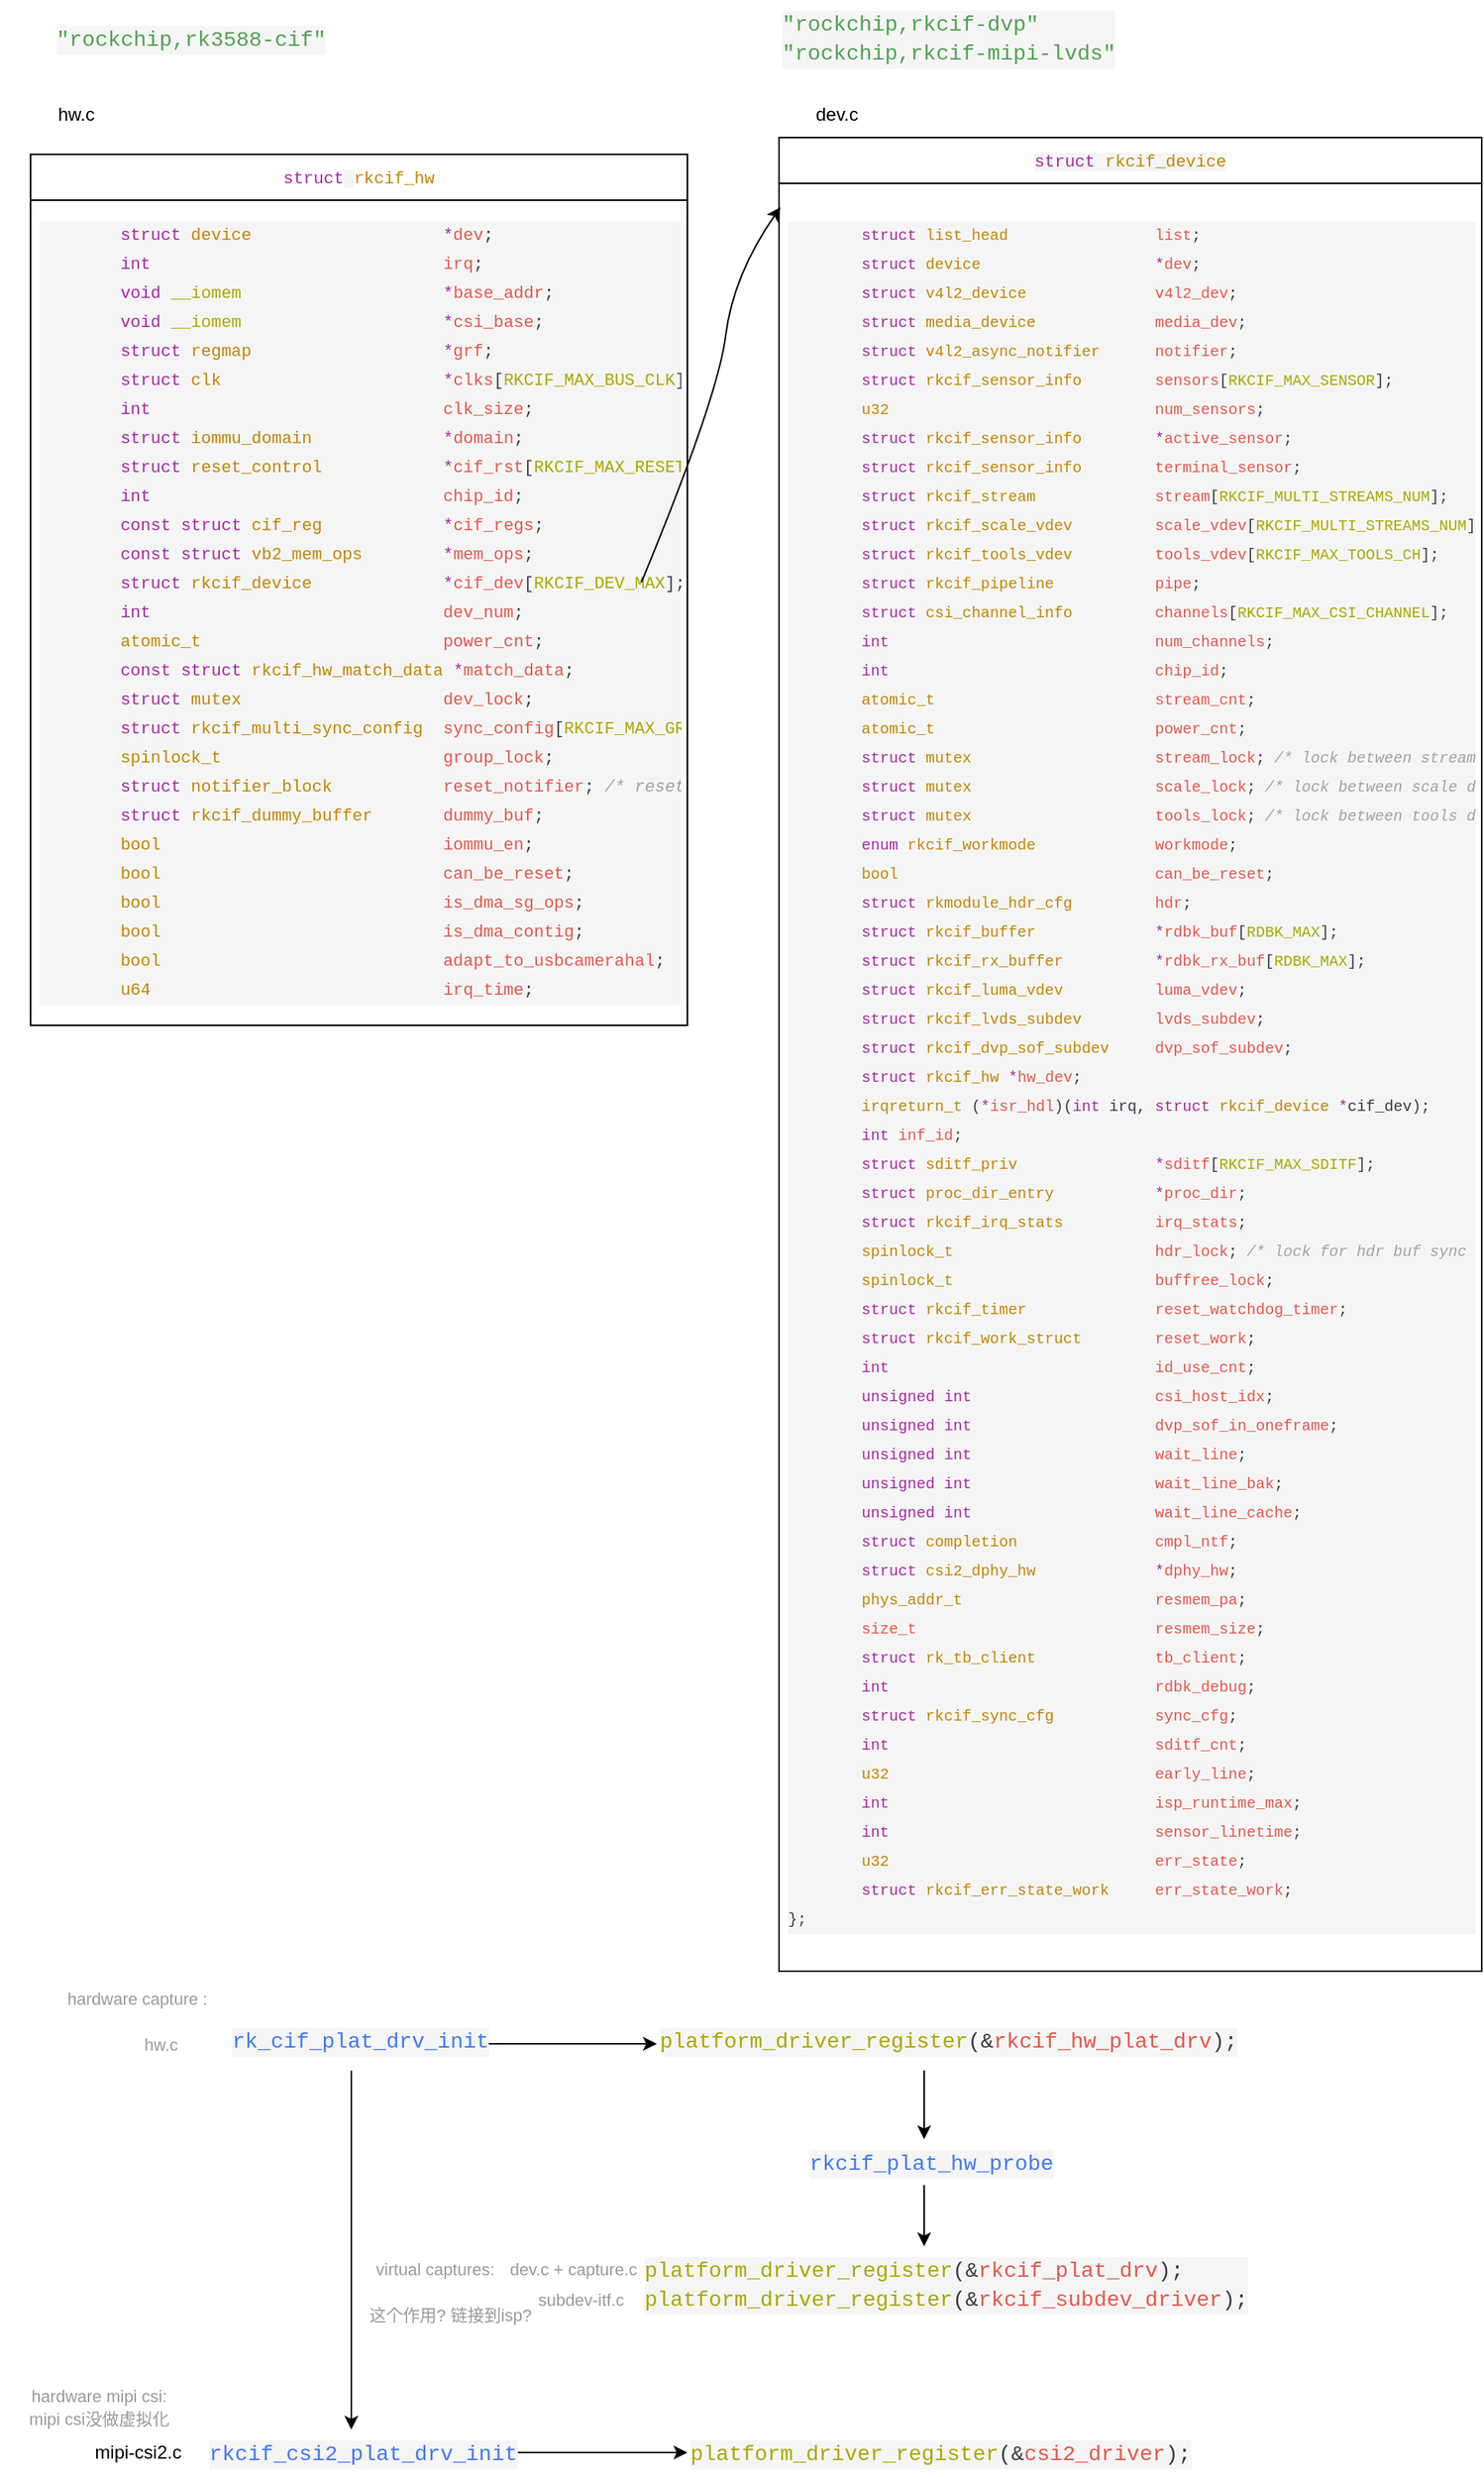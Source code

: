 <mxfile version="26.0.16">
  <diagram name="Page-1" id="vm12TD7CnjtOFw0scdIz">
    <mxGraphModel dx="1397" dy="3101" grid="1" gridSize="10" guides="1" tooltips="1" connect="1" arrows="1" fold="1" page="1" pageScale="1" pageWidth="827" pageHeight="1169" math="0" shadow="0">
      <root>
        <mxCell id="0" />
        <mxCell id="1" parent="0" />
        <mxCell id="VXw6yIuzix0GLkQL3JZd-1" value="mipi-csi2.c" style="text;html=1;align=center;verticalAlign=middle;resizable=0;points=[];autosize=1;strokeColor=none;fillColor=none;" parent="1" vertex="1">
          <mxGeometry x="590" y="320" width="80" height="30" as="geometry" />
        </mxCell>
        <mxCell id="VXw6yIuzix0GLkQL3JZd-2" value="&lt;font style=&quot;font-size: 11px; color: rgb(153, 153, 153);&quot;&gt;hardware mipi csi:&lt;/font&gt;&lt;div&gt;&lt;font style=&quot;font-size: 11px; color: rgb(153, 153, 153);&quot;&gt;mipi csi没做虚拟化&lt;/font&gt;&lt;/div&gt;" style="text;html=1;align=center;verticalAlign=middle;whiteSpace=wrap;rounded=0;" parent="1" vertex="1">
          <mxGeometry x="540" y="290" width="130" height="30" as="geometry" />
        </mxCell>
        <mxCell id="VXw6yIuzix0GLkQL3JZd-3" value="&lt;font style=&quot;font-size: 11px; color: rgb(153, 153, 153);&quot;&gt;subdev-itf.c&lt;/font&gt;" style="text;html=1;align=center;verticalAlign=middle;resizable=0;points=[];autosize=1;strokeColor=none;fillColor=none;" parent="1" vertex="1">
          <mxGeometry x="880" y="220" width="80" height="30" as="geometry" />
        </mxCell>
        <mxCell id="VXw6yIuzix0GLkQL3JZd-4" value="&lt;font style=&quot;font-size: 11px; color: rgb(153, 153, 153);&quot;&gt;dev.c + capture.c&lt;/font&gt;" style="text;html=1;align=center;verticalAlign=middle;resizable=0;points=[];autosize=1;strokeColor=none;fillColor=none;" parent="1" vertex="1">
          <mxGeometry x="860" y="200" width="110" height="30" as="geometry" />
        </mxCell>
        <mxCell id="VXw6yIuzix0GLkQL3JZd-5" value="&lt;font style=&quot;font-size: 11px; color: rgb(153, 153, 153);&quot;&gt;virtual captures:&lt;/font&gt;" style="text;html=1;align=center;verticalAlign=middle;whiteSpace=wrap;rounded=0;" parent="1" vertex="1">
          <mxGeometry x="770" y="200" width="110" height="30" as="geometry" />
        </mxCell>
        <mxCell id="VXw6yIuzix0GLkQL3JZd-6" value="&lt;font style=&quot;font-size: 11px; color: rgb(153, 153, 153);&quot;&gt;这个作用? 链接到isp?&lt;/font&gt;" style="text;html=1;align=center;verticalAlign=middle;whiteSpace=wrap;rounded=0;" parent="1" vertex="1">
          <mxGeometry x="780" y="230" width="110" height="30" as="geometry" />
        </mxCell>
        <mxCell id="VXw6yIuzix0GLkQL3JZd-7" value="&lt;font style=&quot;color: rgb(153, 153, 153); font-size: 11px;&quot;&gt;hw.c&lt;/font&gt;" style="text;html=1;align=center;verticalAlign=middle;resizable=0;points=[];autosize=1;strokeColor=none;fillColor=none;" parent="1" vertex="1">
          <mxGeometry x="620" y="52.5" width="50" height="30" as="geometry" />
        </mxCell>
        <mxCell id="VXw6yIuzix0GLkQL3JZd-8" value="&lt;font style=&quot;font-size: 11px; color: rgb(153, 153, 153);&quot;&gt;hardware capture :&lt;/font&gt;" style="text;html=1;align=center;verticalAlign=middle;whiteSpace=wrap;rounded=0;" parent="1" vertex="1">
          <mxGeometry x="575" y="22.5" width="110" height="30" as="geometry" />
        </mxCell>
        <mxCell id="VXw6yIuzix0GLkQL3JZd-25" style="edgeStyle=orthogonalEdgeStyle;rounded=0;orthogonalLoop=1;jettySize=auto;html=1;exitX=0.5;exitY=1;exitDx=0;exitDy=0;entryX=0.5;entryY=0;entryDx=0;entryDy=0;" parent="1" source="VXw6yIuzix0GLkQL3JZd-9" target="VXw6yIuzix0GLkQL3JZd-21" edge="1">
          <mxGeometry relative="1" as="geometry" />
        </mxCell>
        <mxCell id="VXw6yIuzix0GLkQL3JZd-26" style="edgeStyle=orthogonalEdgeStyle;rounded=0;orthogonalLoop=1;jettySize=auto;html=1;exitX=1;exitY=0.5;exitDx=0;exitDy=0;entryX=0;entryY=0.5;entryDx=0;entryDy=0;" parent="1" source="VXw6yIuzix0GLkQL3JZd-9" target="VXw6yIuzix0GLkQL3JZd-11" edge="1">
          <mxGeometry relative="1" as="geometry" />
        </mxCell>
        <mxCell id="VXw6yIuzix0GLkQL3JZd-9" value="&lt;div style=&quot;color: #383a42;background-color: #f5f5f5;font-family: Consolas, &#39;Courier New&#39;, monospace;font-weight: normal;font-size: 14px;line-height: 19px;white-space: pre;&quot;&gt;&lt;div&gt;&lt;span style=&quot;color: #4078f2;&quot;&gt;rk_cif_plat_drv_init&lt;/span&gt;&lt;/div&gt;&lt;/div&gt;" style="text;whiteSpace=wrap;html=1;" parent="1" vertex="1">
          <mxGeometry x="690" y="50" width="160" height="35" as="geometry" />
        </mxCell>
        <mxCell id="VXw6yIuzix0GLkQL3JZd-18" style="edgeStyle=orthogonalEdgeStyle;rounded=0;orthogonalLoop=1;jettySize=auto;html=1;exitX=0.5;exitY=1;exitDx=0;exitDy=0;entryX=0.5;entryY=0;entryDx=0;entryDy=0;" parent="1" source="VXw6yIuzix0GLkQL3JZd-11" target="VXw6yIuzix0GLkQL3JZd-16" edge="1">
          <mxGeometry relative="1" as="geometry" />
        </mxCell>
        <mxCell id="VXw6yIuzix0GLkQL3JZd-11" value="&lt;div style=&quot;color: #383a42;background-color: #f5f5f5;font-family: Consolas, &#39;Courier New&#39;, monospace;font-weight: normal;font-size: 14px;line-height: 19px;white-space: pre;&quot;&gt;&lt;div&gt;&lt;span style=&quot;color: #aca600;&quot;&gt;platform_driver_register&lt;/span&gt;&lt;span style=&quot;color: #383a42;&quot;&gt;(&lt;/span&gt;&lt;span style=&quot;color: #383a42;&quot;&gt;&amp;amp;&lt;/span&gt;&lt;span style=&quot;color: #e45649;&quot;&gt;rkcif_hw_plat_drv&lt;/span&gt;&lt;span style=&quot;color: #383a42;&quot;&gt;);&lt;/span&gt;&lt;/div&gt;&lt;/div&gt;" style="text;whiteSpace=wrap;html=1;" parent="1" vertex="1">
          <mxGeometry x="970" y="50" width="350" height="35" as="geometry" />
        </mxCell>
        <mxCell id="VXw6yIuzix0GLkQL3JZd-14" value="&lt;div style=&quot;color: #383a42;background-color: #f5f5f5;font-family: Consolas, &#39;Courier New&#39;, monospace;font-weight: normal;font-size: 14px;line-height: 19px;white-space: pre;&quot;&gt;&lt;div&gt;&lt;span style=&quot;color: #aca600;&quot;&gt;platform_driver_register&lt;/span&gt;&lt;span style=&quot;color: #383a42;&quot;&gt;(&lt;/span&gt;&lt;span style=&quot;color: #383a42;&quot;&gt;&amp;amp;&lt;/span&gt;&lt;span style=&quot;color: #e45649;&quot;&gt;csi2_driver&lt;/span&gt;&lt;span style=&quot;color: #383a42;&quot;&gt;);&lt;/span&gt;&lt;/div&gt;&lt;/div&gt;" style="text;whiteSpace=wrap;html=1;" parent="1" vertex="1">
          <mxGeometry x="990" y="320" width="310" height="30" as="geometry" />
        </mxCell>
        <mxCell id="VXw6yIuzix0GLkQL3JZd-20" style="edgeStyle=orthogonalEdgeStyle;rounded=0;orthogonalLoop=1;jettySize=auto;html=1;exitX=0.5;exitY=1;exitDx=0;exitDy=0;entryX=0.5;entryY=0;entryDx=0;entryDy=0;" parent="1" source="VXw6yIuzix0GLkQL3JZd-16" target="VXw6yIuzix0GLkQL3JZd-19" edge="1">
          <mxGeometry relative="1" as="geometry" />
        </mxCell>
        <mxCell id="VXw6yIuzix0GLkQL3JZd-16" value="&lt;div style=&quot;color: #383a42;background-color: #f5f5f5;font-family: Consolas, &#39;Courier New&#39;, monospace;font-weight: normal;font-size: 14px;line-height: 19px;white-space: pre;&quot;&gt;&lt;div&gt;&lt;span style=&quot;color: #4078f2;&quot;&gt;rkcif_plat_hw_probe&lt;/span&gt;&lt;/div&gt;&lt;/div&gt;" style="text;whiteSpace=wrap;html=1;" parent="1" vertex="1">
          <mxGeometry x="1067.5" y="130" width="155" height="30" as="geometry" />
        </mxCell>
        <mxCell id="VXw6yIuzix0GLkQL3JZd-19" value="&lt;div style=&quot;color: rgb(56, 58, 66); background-color: rgb(245, 245, 245); font-family: Consolas, &amp;quot;Courier New&amp;quot;, monospace; font-weight: normal; font-size: 14px; line-height: 19px; white-space: pre;&quot;&gt;&lt;div&gt;&lt;span style=&quot;color: rgb(172, 166, 0);&quot;&gt;platform_driver_register&lt;/span&gt;&lt;span style=&quot;color: rgb(56, 58, 66);&quot;&gt;(&lt;/span&gt;&lt;span style=&quot;color: rgb(56, 58, 66);&quot;&gt;&amp;amp;&lt;/span&gt;&lt;span style=&quot;color: rgb(228, 86, 73);&quot;&gt;rkcif_plat_drv&lt;/span&gt;&lt;span style=&quot;color: rgb(56, 58, 66);&quot;&gt;);&lt;/span&gt;&lt;/div&gt;&lt;div&gt;&lt;span style=&quot;color: rgb(172, 166, 0);&quot;&gt;platform_driver_register&lt;/span&gt;&lt;span style=&quot;color: rgb(56, 58, 66);&quot;&gt;(&lt;/span&gt;&lt;span style=&quot;color: rgb(56, 58, 66);&quot;&gt;&amp;amp;&lt;/span&gt;&lt;span style=&quot;color: rgb(228, 86, 73);&quot;&gt;rkcif_subdev_driver&lt;/span&gt;&lt;span style=&quot;color: rgb(56, 58, 66);&quot;&gt;);&lt;/span&gt;&lt;/div&gt;&lt;/div&gt;" style="text;whiteSpace=wrap;html=1;" parent="1" vertex="1">
          <mxGeometry x="960" y="200" width="370" height="60" as="geometry" />
        </mxCell>
        <mxCell id="VXw6yIuzix0GLkQL3JZd-27" value="" style="edgeStyle=orthogonalEdgeStyle;rounded=0;orthogonalLoop=1;jettySize=auto;html=1;" parent="1" source="VXw6yIuzix0GLkQL3JZd-21" target="VXw6yIuzix0GLkQL3JZd-14" edge="1">
          <mxGeometry relative="1" as="geometry" />
        </mxCell>
        <mxCell id="VXw6yIuzix0GLkQL3JZd-21" value="&lt;div style=&quot;color: #383a42;background-color: #f5f5f5;font-family: Consolas, &#39;Courier New&#39;, monospace;font-weight: normal;font-size: 14px;line-height: 19px;white-space: pre;&quot;&gt;&lt;div&gt;&lt;span style=&quot;color: #4078f2;&quot;&gt;rkcif_csi2_plat_drv_init&lt;/span&gt;&lt;/div&gt;&lt;/div&gt;" style="text;whiteSpace=wrap;html=1;" parent="1" vertex="1">
          <mxGeometry x="675" y="320" width="190" height="30" as="geometry" />
        </mxCell>
        <mxCell id="x0BrMKvdc-rBsZqaIV3b-2" value="&lt;font style=&quot;font-size: 11px;&quot;&gt;&lt;span style=&quot;font-family: Consolas, &amp;quot;Courier New&amp;quot;, monospace; white-space: pre; color: rgb(166, 38, 164);&quot;&gt;struct&lt;/span&gt;&lt;span style=&quot;background-color: rgb(245, 245, 245); color: rgb(56, 58, 66); font-family: Consolas, &amp;quot;Courier New&amp;quot;, monospace; white-space: pre;&quot;&gt; &lt;/span&gt;&lt;span style=&quot;font-family: Consolas, &amp;quot;Courier New&amp;quot;, monospace; white-space: pre; color: rgb(193, 132, 1);&quot;&gt;rkcif_hw&lt;/span&gt;&lt;/font&gt;" style="swimlane;fontStyle=0;childLayout=stackLayout;horizontal=1;startSize=30;horizontalStack=0;resizeParent=1;resizeParentMax=0;resizeLast=0;collapsible=1;marginBottom=0;whiteSpace=wrap;html=1;" vertex="1" parent="1">
          <mxGeometry x="560" y="-1169" width="430" height="570" as="geometry" />
        </mxCell>
        <mxCell id="x0BrMKvdc-rBsZqaIV3b-3" value="&lt;div style=&quot;color: rgb(56, 58, 66); font-family: Consolas, &amp;quot;Courier New&amp;quot;, monospace; white-space: pre;&quot;&gt;&lt;div style=&quot;background-color: rgb(245, 245, 245); line-height: 19px;&quot;&gt;&lt;div style=&quot;&quot;&gt;&lt;font style=&quot;font-size: 11px;&quot;&gt;&amp;nbsp; &amp;nbsp; &amp;nbsp; &amp;nbsp; &lt;span style=&quot;color: rgb(166, 38, 164);&quot;&gt;struct&lt;/span&gt; &lt;span style=&quot;color: rgb(193, 132, 1);&quot;&gt;device&lt;/span&gt; &amp;nbsp; &amp;nbsp; &amp;nbsp; &amp;nbsp; &amp;nbsp; &amp;nbsp; &amp;nbsp; &amp;nbsp; &amp;nbsp; &lt;span style=&quot;color: rgb(166, 38, 164);&quot;&gt;*&lt;/span&gt;&lt;span style=&quot;color: rgb(228, 86, 73);&quot;&gt;dev&lt;/span&gt;;&lt;/font&gt;&lt;/div&gt;&lt;div style=&quot;&quot;&gt;&lt;font style=&quot;font-size: 11px;&quot;&gt;&amp;nbsp; &amp;nbsp; &amp;nbsp; &amp;nbsp; &lt;span style=&quot;color: rgb(166, 38, 164);&quot;&gt;int&lt;/span&gt; &amp;nbsp; &amp;nbsp; &amp;nbsp; &amp;nbsp; &amp;nbsp; &amp;nbsp; &amp;nbsp; &amp;nbsp; &amp;nbsp; &amp;nbsp; &amp;nbsp; &amp;nbsp; &amp;nbsp; &amp;nbsp; &lt;span style=&quot;color: rgb(228, 86, 73);&quot;&gt;irq&lt;/span&gt;;&lt;/font&gt;&lt;/div&gt;&lt;div style=&quot;&quot;&gt;&lt;font style=&quot;font-size: 11px;&quot;&gt;&amp;nbsp; &amp;nbsp; &amp;nbsp; &amp;nbsp; &lt;span style=&quot;color: rgb(166, 38, 164);&quot;&gt;void&lt;/span&gt; &lt;span style=&quot;color: rgb(172, 166, 0);&quot;&gt;__iomem&lt;/span&gt; &amp;nbsp; &amp;nbsp; &amp;nbsp; &amp;nbsp; &amp;nbsp; &amp;nbsp; &amp;nbsp; &amp;nbsp; &amp;nbsp; &amp;nbsp;&lt;span style=&quot;color: rgb(166, 38, 164);&quot;&gt;*&lt;/span&gt;&lt;span style=&quot;color: rgb(228, 86, 73);&quot;&gt;base_addr&lt;/span&gt;;&lt;/font&gt;&lt;/div&gt;&lt;div style=&quot;&quot;&gt;&lt;font style=&quot;font-size: 11px;&quot;&gt;&amp;nbsp; &amp;nbsp; &amp;nbsp; &amp;nbsp; &lt;span style=&quot;color: rgb(166, 38, 164);&quot;&gt;void&lt;/span&gt; &lt;span style=&quot;color: rgb(172, 166, 0);&quot;&gt;__iomem&lt;/span&gt; &amp;nbsp; &amp;nbsp; &amp;nbsp; &amp;nbsp; &amp;nbsp; &amp;nbsp; &amp;nbsp; &amp;nbsp; &amp;nbsp; &amp;nbsp;&lt;span style=&quot;color: rgb(166, 38, 164);&quot;&gt;*&lt;/span&gt;&lt;span style=&quot;color: rgb(228, 86, 73);&quot;&gt;csi_base&lt;/span&gt;;&lt;/font&gt;&lt;/div&gt;&lt;div style=&quot;&quot;&gt;&lt;font style=&quot;font-size: 11px;&quot;&gt;&amp;nbsp; &amp;nbsp; &amp;nbsp; &amp;nbsp; &lt;span style=&quot;color: rgb(166, 38, 164);&quot;&gt;struct&lt;/span&gt; &lt;span style=&quot;color: rgb(193, 132, 1);&quot;&gt;regmap&lt;/span&gt; &amp;nbsp; &amp;nbsp; &amp;nbsp; &amp;nbsp; &amp;nbsp; &amp;nbsp; &amp;nbsp; &amp;nbsp; &amp;nbsp; &lt;span style=&quot;color: rgb(166, 38, 164);&quot;&gt;*&lt;/span&gt;&lt;span style=&quot;color: rgb(228, 86, 73);&quot;&gt;grf&lt;/span&gt;;&lt;/font&gt;&lt;/div&gt;&lt;div style=&quot;&quot;&gt;&lt;font style=&quot;font-size: 11px;&quot;&gt;&amp;nbsp; &amp;nbsp; &amp;nbsp; &amp;nbsp; &lt;span style=&quot;color: rgb(166, 38, 164);&quot;&gt;struct&lt;/span&gt; &lt;span style=&quot;color: rgb(193, 132, 1);&quot;&gt;clk&lt;/span&gt; &amp;nbsp; &amp;nbsp; &amp;nbsp; &amp;nbsp; &amp;nbsp; &amp;nbsp; &amp;nbsp; &amp;nbsp; &amp;nbsp; &amp;nbsp; &amp;nbsp;&lt;span style=&quot;color: rgb(166, 38, 164);&quot;&gt;*&lt;/span&gt;&lt;span style=&quot;color: rgb(228, 86, 73);&quot;&gt;clks&lt;/span&gt;[&lt;span style=&quot;color: rgb(172, 166, 0);&quot;&gt;RKCIF_MAX_BUS_CLK&lt;/span&gt;];&lt;/font&gt;&lt;/div&gt;&lt;div style=&quot;&quot;&gt;&lt;font style=&quot;font-size: 11px;&quot;&gt;&amp;nbsp; &amp;nbsp; &amp;nbsp; &amp;nbsp; &lt;span style=&quot;color: rgb(166, 38, 164);&quot;&gt;int&lt;/span&gt; &amp;nbsp; &amp;nbsp; &amp;nbsp; &amp;nbsp; &amp;nbsp; &amp;nbsp; &amp;nbsp; &amp;nbsp; &amp;nbsp; &amp;nbsp; &amp;nbsp; &amp;nbsp; &amp;nbsp; &amp;nbsp; &lt;span style=&quot;color: rgb(228, 86, 73);&quot;&gt;clk_size&lt;/span&gt;;&lt;/font&gt;&lt;/div&gt;&lt;div style=&quot;&quot;&gt;&lt;font style=&quot;font-size: 11px;&quot;&gt;&amp;nbsp; &amp;nbsp; &amp;nbsp; &amp;nbsp; &lt;span style=&quot;color: rgb(166, 38, 164);&quot;&gt;struct&lt;/span&gt; &lt;span style=&quot;color: rgb(193, 132, 1);&quot;&gt;iommu_domain&lt;/span&gt; &amp;nbsp; &amp;nbsp; &amp;nbsp; &amp;nbsp; &amp;nbsp; &amp;nbsp; &lt;span style=&quot;color: rgb(166, 38, 164);&quot;&gt;*&lt;/span&gt;&lt;span style=&quot;color: rgb(228, 86, 73);&quot;&gt;domain&lt;/span&gt;;&lt;/font&gt;&lt;/div&gt;&lt;div style=&quot;&quot;&gt;&lt;font style=&quot;font-size: 11px;&quot;&gt;&amp;nbsp; &amp;nbsp; &amp;nbsp; &amp;nbsp; &lt;span style=&quot;color: rgb(166, 38, 164);&quot;&gt;struct&lt;/span&gt; &lt;span style=&quot;color: rgb(193, 132, 1);&quot;&gt;reset_control&lt;/span&gt; &amp;nbsp; &amp;nbsp; &amp;nbsp; &amp;nbsp; &amp;nbsp; &amp;nbsp;&lt;span style=&quot;color: rgb(166, 38, 164);&quot;&gt;*&lt;/span&gt;&lt;span style=&quot;color: rgb(228, 86, 73);&quot;&gt;cif_rst&lt;/span&gt;[&lt;span style=&quot;color: rgb(172, 166, 0);&quot;&gt;RKCIF_MAX_RESET&lt;/span&gt;];&lt;/font&gt;&lt;/div&gt;&lt;div style=&quot;&quot;&gt;&lt;font style=&quot;font-size: 11px;&quot;&gt;&amp;nbsp; &amp;nbsp; &amp;nbsp; &amp;nbsp; &lt;span style=&quot;color: rgb(166, 38, 164);&quot;&gt;int&lt;/span&gt; &amp;nbsp; &amp;nbsp; &amp;nbsp; &amp;nbsp; &amp;nbsp; &amp;nbsp; &amp;nbsp; &amp;nbsp; &amp;nbsp; &amp;nbsp; &amp;nbsp; &amp;nbsp; &amp;nbsp; &amp;nbsp; &lt;span style=&quot;color: rgb(228, 86, 73);&quot;&gt;chip_id&lt;/span&gt;;&lt;/font&gt;&lt;/div&gt;&lt;div style=&quot;&quot;&gt;&lt;font style=&quot;font-size: 11px;&quot;&gt;&amp;nbsp; &amp;nbsp; &amp;nbsp; &amp;nbsp; &lt;span style=&quot;color: rgb(166, 38, 164);&quot;&gt;const&lt;/span&gt; &lt;span style=&quot;color: rgb(166, 38, 164);&quot;&gt;struct&lt;/span&gt; &lt;span style=&quot;color: rgb(193, 132, 1);&quot;&gt;cif_reg&lt;/span&gt; &amp;nbsp; &amp;nbsp; &amp;nbsp; &amp;nbsp; &amp;nbsp; &amp;nbsp;&lt;span style=&quot;color: rgb(166, 38, 164);&quot;&gt;*&lt;/span&gt;&lt;span style=&quot;color: rgb(228, 86, 73);&quot;&gt;cif_regs&lt;/span&gt;;&lt;/font&gt;&lt;/div&gt;&lt;div style=&quot;&quot;&gt;&lt;font style=&quot;font-size: 11px;&quot;&gt;&amp;nbsp; &amp;nbsp; &amp;nbsp; &amp;nbsp; &lt;span style=&quot;color: rgb(166, 38, 164);&quot;&gt;const&lt;/span&gt; &lt;span style=&quot;color: rgb(166, 38, 164);&quot;&gt;struct&lt;/span&gt; &lt;span style=&quot;color: rgb(193, 132, 1);&quot;&gt;vb2_mem_ops&lt;/span&gt; &amp;nbsp; &amp;nbsp; &amp;nbsp; &amp;nbsp;&lt;span style=&quot;color: rgb(166, 38, 164);&quot;&gt;*&lt;/span&gt;&lt;span style=&quot;color: rgb(228, 86, 73);&quot;&gt;mem_ops&lt;/span&gt;;&lt;/font&gt;&lt;/div&gt;&lt;div style=&quot;&quot;&gt;&lt;font style=&quot;font-size: 11px;&quot;&gt;&amp;nbsp; &amp;nbsp; &amp;nbsp; &amp;nbsp; &lt;span style=&quot;color: rgb(166, 38, 164);&quot;&gt;struct&lt;/span&gt; &lt;span style=&quot;color: rgb(193, 132, 1);&quot;&gt;rkcif_device&lt;/span&gt; &amp;nbsp; &amp;nbsp; &amp;nbsp; &amp;nbsp; &amp;nbsp; &amp;nbsp; &lt;span style=&quot;color: rgb(166, 38, 164);&quot;&gt;*&lt;/span&gt;&lt;span style=&quot;color: rgb(228, 86, 73);&quot;&gt;cif_dev&lt;/span&gt;[&lt;span style=&quot;color: rgb(172, 166, 0);&quot;&gt;RKCIF_DEV_MAX&lt;/span&gt;];&lt;/font&gt;&lt;/div&gt;&lt;div style=&quot;&quot;&gt;&lt;font style=&quot;font-size: 11px;&quot;&gt;&amp;nbsp; &amp;nbsp; &amp;nbsp; &amp;nbsp; &lt;span style=&quot;color: rgb(166, 38, 164);&quot;&gt;int&lt;/span&gt; &amp;nbsp; &amp;nbsp; &amp;nbsp; &amp;nbsp; &amp;nbsp; &amp;nbsp; &amp;nbsp; &amp;nbsp; &amp;nbsp; &amp;nbsp; &amp;nbsp; &amp;nbsp; &amp;nbsp; &amp;nbsp; &lt;span style=&quot;color: rgb(228, 86, 73);&quot;&gt;dev_num&lt;/span&gt;;&lt;/font&gt;&lt;/div&gt;&lt;div style=&quot;&quot;&gt;&lt;font style=&quot;font-size: 11px;&quot;&gt;&amp;nbsp; &amp;nbsp; &amp;nbsp; &amp;nbsp; &lt;span style=&quot;color: rgb(193, 132, 1);&quot;&gt;atomic_t&lt;/span&gt; &amp;nbsp; &amp;nbsp; &amp;nbsp; &amp;nbsp; &amp;nbsp; &amp;nbsp; &amp;nbsp; &amp;nbsp; &amp;nbsp; &amp;nbsp; &amp;nbsp; &amp;nbsp;&lt;span style=&quot;color: rgb(228, 86, 73);&quot;&gt;power_cnt&lt;/span&gt;;&lt;/font&gt;&lt;/div&gt;&lt;div style=&quot;&quot;&gt;&lt;font style=&quot;font-size: 11px;&quot;&gt;&amp;nbsp; &amp;nbsp; &amp;nbsp; &amp;nbsp; &lt;span style=&quot;color: rgb(166, 38, 164);&quot;&gt;const&lt;/span&gt; &lt;span style=&quot;color: rgb(166, 38, 164);&quot;&gt;struct&lt;/span&gt; &lt;span style=&quot;color: rgb(193, 132, 1);&quot;&gt;rkcif_hw_match_data&lt;/span&gt; &lt;span style=&quot;color: rgb(166, 38, 164);&quot;&gt;*&lt;/span&gt;&lt;span style=&quot;color: rgb(228, 86, 73);&quot;&gt;match_data&lt;/span&gt;;&lt;/font&gt;&lt;/div&gt;&lt;div style=&quot;&quot;&gt;&lt;font style=&quot;font-size: 11px;&quot;&gt;&amp;nbsp; &amp;nbsp; &amp;nbsp; &amp;nbsp; &lt;span style=&quot;color: rgb(166, 38, 164);&quot;&gt;struct&lt;/span&gt; &lt;span style=&quot;color: rgb(193, 132, 1);&quot;&gt;mutex&lt;/span&gt; &amp;nbsp; &amp;nbsp; &amp;nbsp; &amp;nbsp; &amp;nbsp; &amp;nbsp; &amp;nbsp; &amp;nbsp; &amp;nbsp; &amp;nbsp;&lt;span style=&quot;color: rgb(228, 86, 73);&quot;&gt;dev_lock&lt;/span&gt;;&lt;/font&gt;&lt;/div&gt;&lt;div style=&quot;&quot;&gt;&lt;font style=&quot;font-size: 11px;&quot;&gt;&amp;nbsp; &amp;nbsp; &amp;nbsp; &amp;nbsp; &lt;span style=&quot;color: rgb(166, 38, 164);&quot;&gt;struct&lt;/span&gt; &lt;span style=&quot;color: rgb(193, 132, 1);&quot;&gt;rkcif_multi_sync_config&lt;/span&gt; &amp;nbsp;&lt;span style=&quot;color: rgb(228, 86, 73);&quot;&gt;sync_config&lt;/span&gt;[&lt;span style=&quot;color: rgb(172, 166, 0);&quot;&gt;RKCIF_MAX_GROUP&lt;/span&gt;];&lt;/font&gt;&lt;/div&gt;&lt;div style=&quot;&quot;&gt;&lt;font style=&quot;font-size: 11px;&quot;&gt;&amp;nbsp; &amp;nbsp; &amp;nbsp; &amp;nbsp; &lt;span style=&quot;color: rgb(193, 132, 1);&quot;&gt;spinlock_t&lt;/span&gt; &amp;nbsp; &amp;nbsp; &amp;nbsp; &amp;nbsp; &amp;nbsp; &amp;nbsp; &amp;nbsp; &amp;nbsp; &amp;nbsp; &amp;nbsp; &amp;nbsp;&lt;span style=&quot;color: rgb(228, 86, 73);&quot;&gt;group_lock&lt;/span&gt;;&lt;/font&gt;&lt;/div&gt;&lt;div style=&quot;&quot;&gt;&lt;font style=&quot;font-size: 11px;&quot;&gt;&amp;nbsp; &amp;nbsp; &amp;nbsp; &amp;nbsp; &lt;span style=&quot;color: rgb(166, 38, 164);&quot;&gt;struct&lt;/span&gt; &lt;span style=&quot;color: rgb(193, 132, 1);&quot;&gt;notifier_block&lt;/span&gt; &amp;nbsp; &amp;nbsp; &amp;nbsp; &amp;nbsp; &amp;nbsp; &lt;span style=&quot;color: rgb(228, 86, 73);&quot;&gt;reset_notifier&lt;/span&gt;;&lt;span style=&quot;color: rgb(160, 161, 167); font-style: italic;&quot;&gt; /* reset for mipi csi crc err */&lt;/span&gt;&lt;/font&gt;&lt;/div&gt;&lt;div style=&quot;&quot;&gt;&lt;font style=&quot;font-size: 11px;&quot;&gt;&amp;nbsp; &amp;nbsp; &amp;nbsp; &amp;nbsp; &lt;span style=&quot;color: rgb(166, 38, 164);&quot;&gt;struct&lt;/span&gt; &lt;span style=&quot;color: rgb(193, 132, 1);&quot;&gt;rkcif_dummy_buffer&lt;/span&gt; &amp;nbsp; &amp;nbsp; &amp;nbsp; &lt;span style=&quot;color: rgb(228, 86, 73);&quot;&gt;dummy_buf&lt;/span&gt;;&lt;/font&gt;&lt;/div&gt;&lt;div style=&quot;&quot;&gt;&lt;font style=&quot;font-size: 11px;&quot;&gt;&amp;nbsp; &amp;nbsp; &amp;nbsp; &amp;nbsp; &lt;span style=&quot;color: rgb(193, 132, 1);&quot;&gt;bool&lt;/span&gt; &amp;nbsp; &amp;nbsp; &amp;nbsp; &amp;nbsp; &amp;nbsp; &amp;nbsp; &amp;nbsp; &amp;nbsp; &amp;nbsp; &amp;nbsp; &amp;nbsp; &amp;nbsp; &amp;nbsp; &amp;nbsp;&lt;span style=&quot;color: rgb(228, 86, 73);&quot;&gt;iommu_en&lt;/span&gt;;&lt;/font&gt;&lt;/div&gt;&lt;div style=&quot;&quot;&gt;&lt;font style=&quot;font-size: 11px;&quot;&gt;&amp;nbsp; &amp;nbsp; &amp;nbsp; &amp;nbsp; &lt;span style=&quot;color: rgb(193, 132, 1);&quot;&gt;bool&lt;/span&gt; &amp;nbsp; &amp;nbsp; &amp;nbsp; &amp;nbsp; &amp;nbsp; &amp;nbsp; &amp;nbsp; &amp;nbsp; &amp;nbsp; &amp;nbsp; &amp;nbsp; &amp;nbsp; &amp;nbsp; &amp;nbsp;&lt;span style=&quot;color: rgb(228, 86, 73);&quot;&gt;can_be_reset&lt;/span&gt;;&lt;/font&gt;&lt;/div&gt;&lt;div style=&quot;&quot;&gt;&lt;font style=&quot;font-size: 11px;&quot;&gt;&amp;nbsp; &amp;nbsp; &amp;nbsp; &amp;nbsp; &lt;span style=&quot;color: rgb(193, 132, 1);&quot;&gt;bool&lt;/span&gt; &amp;nbsp; &amp;nbsp; &amp;nbsp; &amp;nbsp; &amp;nbsp; &amp;nbsp; &amp;nbsp; &amp;nbsp; &amp;nbsp; &amp;nbsp; &amp;nbsp; &amp;nbsp; &amp;nbsp; &amp;nbsp;&lt;span style=&quot;color: rgb(228, 86, 73);&quot;&gt;is_dma_sg_ops&lt;/span&gt;;&lt;/font&gt;&lt;/div&gt;&lt;div style=&quot;&quot;&gt;&lt;font style=&quot;font-size: 11px;&quot;&gt;&amp;nbsp; &amp;nbsp; &amp;nbsp; &amp;nbsp; &lt;span style=&quot;color: rgb(193, 132, 1);&quot;&gt;bool&lt;/span&gt; &amp;nbsp; &amp;nbsp; &amp;nbsp; &amp;nbsp; &amp;nbsp; &amp;nbsp; &amp;nbsp; &amp;nbsp; &amp;nbsp; &amp;nbsp; &amp;nbsp; &amp;nbsp; &amp;nbsp; &amp;nbsp;&lt;span style=&quot;color: rgb(228, 86, 73);&quot;&gt;is_dma_contig&lt;/span&gt;;&lt;/font&gt;&lt;/div&gt;&lt;div style=&quot;&quot;&gt;&lt;font style=&quot;font-size: 11px;&quot;&gt;&amp;nbsp; &amp;nbsp; &amp;nbsp; &amp;nbsp; &lt;span style=&quot;color: rgb(193, 132, 1);&quot;&gt;bool&lt;/span&gt; &amp;nbsp; &amp;nbsp; &amp;nbsp; &amp;nbsp; &amp;nbsp; &amp;nbsp; &amp;nbsp; &amp;nbsp; &amp;nbsp; &amp;nbsp; &amp;nbsp; &amp;nbsp; &amp;nbsp; &amp;nbsp;&lt;span style=&quot;color: rgb(228, 86, 73);&quot;&gt;adapt_to_usbcamerahal&lt;/span&gt;;&lt;/font&gt;&lt;/div&gt;&lt;div style=&quot;&quot;&gt;&lt;font style=&quot;font-size: 11px;&quot;&gt;&amp;nbsp; &amp;nbsp; &amp;nbsp; &amp;nbsp; &lt;span style=&quot;color: rgb(193, 132, 1);&quot;&gt;u64&lt;/span&gt; &amp;nbsp; &amp;nbsp; &amp;nbsp; &amp;nbsp; &amp;nbsp; &amp;nbsp; &amp;nbsp; &amp;nbsp; &amp;nbsp; &amp;nbsp; &amp;nbsp; &amp;nbsp; &amp;nbsp; &amp;nbsp; &lt;span style=&quot;color: rgb(228, 86, 73);&quot;&gt;irq_time&lt;/span&gt;;&lt;/font&gt;&lt;/div&gt;&lt;/div&gt;&lt;/div&gt;" style="text;strokeColor=none;fillColor=none;align=left;verticalAlign=middle;spacingLeft=4;spacingRight=4;overflow=hidden;points=[[0,0.5],[1,0.5]];portConstraint=eastwest;rotatable=0;whiteSpace=wrap;html=1;strokeWidth=1;" vertex="1" parent="x0BrMKvdc-rBsZqaIV3b-2">
          <mxGeometry y="30" width="430" height="540" as="geometry" />
        </mxCell>
        <mxCell id="x0BrMKvdc-rBsZqaIV3b-6" value="&lt;span style=&quot;font-family: Consolas, &amp;quot;Courier New&amp;quot;, monospace; font-size: 11px; text-align: left; white-space: pre; background-color: rgb(245, 245, 245); color: rgb(166, 38, 164);&quot;&gt;struct&lt;/span&gt;&lt;span style=&quot;color: rgb(56, 58, 66); font-family: Consolas, &amp;quot;Courier New&amp;quot;, monospace; font-size: 11px; text-align: left; white-space: pre; background-color: rgb(245, 245, 245);&quot;&gt; &lt;/span&gt;&lt;span style=&quot;font-family: Consolas, &amp;quot;Courier New&amp;quot;, monospace; font-size: 11px; text-align: left; white-space: pre; background-color: rgb(245, 245, 245); color: rgb(193, 132, 1);&quot;&gt;rkcif_device&lt;/span&gt;" style="swimlane;fontStyle=0;childLayout=stackLayout;horizontal=1;startSize=30;horizontalStack=0;resizeParent=1;resizeParentMax=0;resizeLast=0;collapsible=1;marginBottom=0;whiteSpace=wrap;html=1;" vertex="1" parent="1">
          <mxGeometry x="1050" y="-1180" width="460" height="1200" as="geometry" />
        </mxCell>
        <mxCell id="x0BrMKvdc-rBsZqaIV3b-7" value="&lt;div style=&quot;color: rgb(56, 58, 66); background-color: rgb(245, 245, 245); font-family: Consolas, &amp;quot;Courier New&amp;quot;, monospace; line-height: 19px; white-space: pre;&quot;&gt;&lt;div style=&quot;&quot;&gt;&lt;font style=&quot;font-size: 10px;&quot;&gt;&lt;span style=&quot;background-color: light-dark(rgb(245, 245, 245), rgb(26, 26, 26)); color: light-dark(rgb(56, 58, 66), rgb(185, 187, 194));&quot;&gt;&amp;nbsp; &amp;nbsp; &amp;nbsp; &amp;nbsp; &lt;/span&gt;&lt;span style=&quot;background-color: light-dark(rgb(245, 245, 245), rgb(26, 26, 26)); color: rgb(166, 38, 164);&quot;&gt;struct&lt;/span&gt;&lt;span style=&quot;background-color: light-dark(rgb(245, 245, 245), rgb(26, 26, 26)); color: light-dark(rgb(56, 58, 66), rgb(185, 187, 194));&quot;&gt; &lt;/span&gt;&lt;span style=&quot;background-color: light-dark(rgb(245, 245, 245), rgb(26, 26, 26)); color: rgb(193, 132, 1);&quot;&gt;list_head&lt;/span&gt;&lt;span style=&quot;background-color: light-dark(rgb(245, 245, 245), rgb(26, 26, 26)); color: light-dark(rgb(56, 58, 66), rgb(185, 187, 194));&quot;&gt; &amp;nbsp; &amp;nbsp; &amp;nbsp; &amp;nbsp; &amp;nbsp; &amp;nbsp; &amp;nbsp; &amp;nbsp;&lt;/span&gt;&lt;span style=&quot;background-color: light-dark(rgb(245, 245, 245), rgb(26, 26, 26)); color: rgb(228, 86, 73);&quot;&gt;list&lt;/span&gt;&lt;span style=&quot;background-color: light-dark(rgb(245, 245, 245), rgb(26, 26, 26)); color: light-dark(rgb(56, 58, 66), rgb(185, 187, 194));&quot;&gt;;&lt;/span&gt;&lt;/font&gt;&lt;/div&gt;&lt;div style=&quot;&quot;&gt;&lt;font style=&quot;font-size: 10px;&quot;&gt;&amp;nbsp; &amp;nbsp; &amp;nbsp; &amp;nbsp; &lt;span style=&quot;color: rgb(166, 38, 164);&quot;&gt;struct&lt;/span&gt; &lt;span style=&quot;color: rgb(193, 132, 1);&quot;&gt;device&lt;/span&gt; &amp;nbsp; &amp;nbsp; &amp;nbsp; &amp;nbsp; &amp;nbsp; &amp;nbsp; &amp;nbsp; &amp;nbsp; &amp;nbsp; &lt;span style=&quot;color: rgb(166, 38, 164);&quot;&gt;*&lt;/span&gt;&lt;span style=&quot;color: rgb(228, 86, 73);&quot;&gt;dev&lt;/span&gt;;&lt;/font&gt;&lt;/div&gt;&lt;div style=&quot;&quot;&gt;&lt;font style=&quot;font-size: 10px;&quot;&gt;&amp;nbsp; &amp;nbsp; &amp;nbsp; &amp;nbsp; &lt;span style=&quot;color: rgb(166, 38, 164);&quot;&gt;struct&lt;/span&gt; &lt;span style=&quot;color: rgb(193, 132, 1);&quot;&gt;v4l2_device&lt;/span&gt; &amp;nbsp; &amp;nbsp; &amp;nbsp; &amp;nbsp; &amp;nbsp; &amp;nbsp; &amp;nbsp;&lt;span style=&quot;color: rgb(228, 86, 73);&quot;&gt;v4l2_dev&lt;/span&gt;;&lt;/font&gt;&lt;/div&gt;&lt;div style=&quot;&quot;&gt;&lt;font style=&quot;font-size: 10px;&quot;&gt;&amp;nbsp; &amp;nbsp; &amp;nbsp; &amp;nbsp; &lt;span style=&quot;color: rgb(166, 38, 164);&quot;&gt;struct&lt;/span&gt; &lt;span style=&quot;color: rgb(193, 132, 1);&quot;&gt;media_device&lt;/span&gt; &amp;nbsp; &amp;nbsp; &amp;nbsp; &amp;nbsp; &amp;nbsp; &amp;nbsp; &lt;span style=&quot;color: rgb(228, 86, 73);&quot;&gt;media_dev&lt;/span&gt;;&lt;/font&gt;&lt;/div&gt;&lt;div style=&quot;&quot;&gt;&lt;font style=&quot;font-size: 10px;&quot;&gt;&amp;nbsp; &amp;nbsp; &amp;nbsp; &amp;nbsp; &lt;span style=&quot;color: rgb(166, 38, 164);&quot;&gt;struct&lt;/span&gt; &lt;span style=&quot;color: rgb(193, 132, 1);&quot;&gt;v4l2_async_notifier&lt;/span&gt; &amp;nbsp; &amp;nbsp; &amp;nbsp;&lt;span style=&quot;color: rgb(228, 86, 73);&quot;&gt;notifier&lt;/span&gt;;&lt;/font&gt;&lt;/div&gt;&lt;div style=&quot;&quot;&gt;&lt;font style=&quot;font-size: 10px;&quot;&gt;&amp;nbsp; &amp;nbsp; &amp;nbsp; &amp;nbsp; &lt;span style=&quot;color: rgb(166, 38, 164);&quot;&gt;struct&lt;/span&gt; &lt;span style=&quot;color: rgb(193, 132, 1);&quot;&gt;rkcif_sensor_info&lt;/span&gt; &amp;nbsp; &amp;nbsp; &amp;nbsp; &amp;nbsp;&lt;span style=&quot;color: rgb(228, 86, 73);&quot;&gt;sensors&lt;/span&gt;[&lt;span style=&quot;color: rgb(172, 166, 0);&quot;&gt;RKCIF_MAX_SENSOR&lt;/span&gt;];&lt;/font&gt;&lt;/div&gt;&lt;div style=&quot;&quot;&gt;&lt;font style=&quot;font-size: 10px;&quot;&gt;&amp;nbsp; &amp;nbsp; &amp;nbsp; &amp;nbsp; &lt;span style=&quot;color: rgb(193, 132, 1);&quot;&gt;u32&lt;/span&gt; &amp;nbsp; &amp;nbsp; &amp;nbsp; &amp;nbsp; &amp;nbsp; &amp;nbsp; &amp;nbsp; &amp;nbsp; &amp;nbsp; &amp;nbsp; &amp;nbsp; &amp;nbsp; &amp;nbsp; &amp;nbsp; &lt;span style=&quot;color: rgb(228, 86, 73);&quot;&gt;num_sensors&lt;/span&gt;;&lt;/font&gt;&lt;/div&gt;&lt;div style=&quot;&quot;&gt;&lt;font style=&quot;font-size: 10px;&quot;&gt;&amp;nbsp; &amp;nbsp; &amp;nbsp; &amp;nbsp; &lt;span style=&quot;color: rgb(166, 38, 164);&quot;&gt;struct&lt;/span&gt; &lt;span style=&quot;color: rgb(193, 132, 1);&quot;&gt;rkcif_sensor_info&lt;/span&gt; &amp;nbsp; &amp;nbsp; &amp;nbsp; &amp;nbsp;&lt;span style=&quot;color: rgb(166, 38, 164);&quot;&gt;*&lt;/span&gt;&lt;span style=&quot;color: rgb(228, 86, 73);&quot;&gt;active_sensor&lt;/span&gt;;&lt;/font&gt;&lt;/div&gt;&lt;div style=&quot;&quot;&gt;&lt;font style=&quot;font-size: 10px;&quot;&gt;&amp;nbsp; &amp;nbsp; &amp;nbsp; &amp;nbsp; &lt;span style=&quot;color: rgb(166, 38, 164);&quot;&gt;struct&lt;/span&gt; &lt;span style=&quot;color: rgb(193, 132, 1);&quot;&gt;rkcif_sensor_info&lt;/span&gt; &amp;nbsp; &amp;nbsp; &amp;nbsp; &amp;nbsp;&lt;span style=&quot;color: rgb(228, 86, 73);&quot;&gt;terminal_sensor&lt;/span&gt;;&lt;/font&gt;&lt;/div&gt;&lt;div style=&quot;&quot;&gt;&lt;font style=&quot;font-size: 10px;&quot;&gt;&amp;nbsp; &amp;nbsp; &amp;nbsp; &amp;nbsp; &lt;span style=&quot;color: rgb(166, 38, 164);&quot;&gt;struct&lt;/span&gt; &lt;span style=&quot;color: rgb(193, 132, 1);&quot;&gt;rkcif_stream&lt;/span&gt; &amp;nbsp; &amp;nbsp; &amp;nbsp; &amp;nbsp; &amp;nbsp; &amp;nbsp; &lt;span style=&quot;color: rgb(228, 86, 73);&quot;&gt;stream&lt;/span&gt;[&lt;span style=&quot;color: rgb(172, 166, 0);&quot;&gt;RKCIF_MULTI_STREAMS_NUM&lt;/span&gt;];&lt;/font&gt;&lt;/div&gt;&lt;div style=&quot;&quot;&gt;&lt;font style=&quot;font-size: 10px;&quot;&gt;&amp;nbsp; &amp;nbsp; &amp;nbsp; &amp;nbsp; &lt;span style=&quot;color: rgb(166, 38, 164);&quot;&gt;struct&lt;/span&gt; &lt;span style=&quot;color: rgb(193, 132, 1);&quot;&gt;rkcif_scale_vdev&lt;/span&gt; &amp;nbsp; &amp;nbsp; &amp;nbsp; &amp;nbsp; &lt;span style=&quot;color: rgb(228, 86, 73);&quot;&gt;scale_vdev&lt;/span&gt;[&lt;span style=&quot;color: rgb(172, 166, 0);&quot;&gt;RKCIF_MULTI_STREAMS_NUM&lt;/span&gt;];&lt;/font&gt;&lt;/div&gt;&lt;div style=&quot;&quot;&gt;&lt;font style=&quot;font-size: 10px;&quot;&gt;&amp;nbsp; &amp;nbsp; &amp;nbsp; &amp;nbsp; &lt;span style=&quot;color: rgb(166, 38, 164);&quot;&gt;struct&lt;/span&gt; &lt;span style=&quot;color: rgb(193, 132, 1);&quot;&gt;rkcif_tools_vdev&lt;/span&gt; &amp;nbsp; &amp;nbsp; &amp;nbsp; &amp;nbsp; &lt;span style=&quot;color: rgb(228, 86, 73);&quot;&gt;tools_vdev&lt;/span&gt;[&lt;span style=&quot;color: rgb(172, 166, 0);&quot;&gt;RKCIF_MAX_TOOLS_CH&lt;/span&gt;];&lt;/font&gt;&lt;/div&gt;&lt;div style=&quot;&quot;&gt;&lt;font style=&quot;font-size: 10px;&quot;&gt;&amp;nbsp; &amp;nbsp; &amp;nbsp; &amp;nbsp; &lt;span style=&quot;color: rgb(166, 38, 164);&quot;&gt;struct&lt;/span&gt; &lt;span style=&quot;color: rgb(193, 132, 1);&quot;&gt;rkcif_pipeline&lt;/span&gt; &amp;nbsp; &amp;nbsp; &amp;nbsp; &amp;nbsp; &amp;nbsp; &lt;span style=&quot;color: rgb(228, 86, 73);&quot;&gt;pipe&lt;/span&gt;;&lt;/font&gt;&lt;/div&gt;&lt;div style=&quot;&quot;&gt;&lt;font style=&quot;font-size: 10px;&quot;&gt;&amp;nbsp; &amp;nbsp; &amp;nbsp; &amp;nbsp; &lt;span style=&quot;color: rgb(166, 38, 164);&quot;&gt;struct&lt;/span&gt; &lt;span style=&quot;color: rgb(193, 132, 1);&quot;&gt;csi_channel_info&lt;/span&gt; &amp;nbsp; &amp;nbsp; &amp;nbsp; &amp;nbsp; &lt;span style=&quot;color: rgb(228, 86, 73);&quot;&gt;channels&lt;/span&gt;[&lt;span style=&quot;color: rgb(172, 166, 0);&quot;&gt;RKCIF_MAX_CSI_CHANNEL&lt;/span&gt;];&lt;/font&gt;&lt;/div&gt;&lt;div style=&quot;&quot;&gt;&lt;font style=&quot;font-size: 10px;&quot;&gt;&amp;nbsp; &amp;nbsp; &amp;nbsp; &amp;nbsp; &lt;span style=&quot;color: rgb(166, 38, 164);&quot;&gt;int&lt;/span&gt; &amp;nbsp; &amp;nbsp; &amp;nbsp; &amp;nbsp; &amp;nbsp; &amp;nbsp; &amp;nbsp; &amp;nbsp; &amp;nbsp; &amp;nbsp; &amp;nbsp; &amp;nbsp; &amp;nbsp; &amp;nbsp; &lt;span style=&quot;color: rgb(228, 86, 73);&quot;&gt;num_channels&lt;/span&gt;;&lt;/font&gt;&lt;/div&gt;&lt;div style=&quot;&quot;&gt;&lt;font style=&quot;font-size: 10px;&quot;&gt;&amp;nbsp; &amp;nbsp; &amp;nbsp; &amp;nbsp; &lt;span style=&quot;color: rgb(166, 38, 164);&quot;&gt;int&lt;/span&gt; &amp;nbsp; &amp;nbsp; &amp;nbsp; &amp;nbsp; &amp;nbsp; &amp;nbsp; &amp;nbsp; &amp;nbsp; &amp;nbsp; &amp;nbsp; &amp;nbsp; &amp;nbsp; &amp;nbsp; &amp;nbsp; &lt;span style=&quot;color: rgb(228, 86, 73);&quot;&gt;chip_id&lt;/span&gt;;&lt;/font&gt;&lt;/div&gt;&lt;div style=&quot;&quot;&gt;&lt;font style=&quot;font-size: 10px;&quot;&gt;&amp;nbsp; &amp;nbsp; &amp;nbsp; &amp;nbsp; &lt;span style=&quot;color: rgb(193, 132, 1);&quot;&gt;atomic_t&lt;/span&gt; &amp;nbsp; &amp;nbsp; &amp;nbsp; &amp;nbsp; &amp;nbsp; &amp;nbsp; &amp;nbsp; &amp;nbsp; &amp;nbsp; &amp;nbsp; &amp;nbsp; &amp;nbsp;&lt;span style=&quot;color: rgb(228, 86, 73);&quot;&gt;stream_cnt&lt;/span&gt;;&lt;/font&gt;&lt;/div&gt;&lt;div style=&quot;&quot;&gt;&lt;font style=&quot;font-size: 10px;&quot;&gt;&amp;nbsp; &amp;nbsp; &amp;nbsp; &amp;nbsp; &lt;span style=&quot;color: rgb(193, 132, 1);&quot;&gt;atomic_t&lt;/span&gt; &amp;nbsp; &amp;nbsp; &amp;nbsp; &amp;nbsp; &amp;nbsp; &amp;nbsp; &amp;nbsp; &amp;nbsp; &amp;nbsp; &amp;nbsp; &amp;nbsp; &amp;nbsp;&lt;span style=&quot;color: rgb(228, 86, 73);&quot;&gt;power_cnt&lt;/span&gt;;&lt;/font&gt;&lt;/div&gt;&lt;div style=&quot;&quot;&gt;&lt;font style=&quot;font-size: 10px;&quot;&gt;&amp;nbsp; &amp;nbsp; &amp;nbsp; &amp;nbsp; &lt;span style=&quot;color: rgb(166, 38, 164);&quot;&gt;struct&lt;/span&gt; &lt;span style=&quot;color: rgb(193, 132, 1);&quot;&gt;mutex&lt;/span&gt; &amp;nbsp; &amp;nbsp; &amp;nbsp; &amp;nbsp; &amp;nbsp; &amp;nbsp; &amp;nbsp; &amp;nbsp; &amp;nbsp; &amp;nbsp;&lt;span style=&quot;color: rgb(228, 86, 73);&quot;&gt;stream_lock&lt;/span&gt;;&lt;span style=&quot;color: rgb(160, 161, 167); font-style: italic;&quot;&gt; /* lock between streams */&lt;/span&gt;&lt;/font&gt;&lt;/div&gt;&lt;div style=&quot;&quot;&gt;&lt;font style=&quot;font-size: 10px;&quot;&gt;&amp;nbsp; &amp;nbsp; &amp;nbsp; &amp;nbsp; &lt;span style=&quot;color: rgb(166, 38, 164);&quot;&gt;struct&lt;/span&gt; &lt;span style=&quot;color: rgb(193, 132, 1);&quot;&gt;mutex&lt;/span&gt; &amp;nbsp; &amp;nbsp; &amp;nbsp; &amp;nbsp; &amp;nbsp; &amp;nbsp; &amp;nbsp; &amp;nbsp; &amp;nbsp; &amp;nbsp;&lt;span style=&quot;color: rgb(228, 86, 73);&quot;&gt;scale_lock&lt;/span&gt;;&lt;span style=&quot;color: rgb(160, 161, 167); font-style: italic;&quot;&gt; /* lock between scale dev */&lt;/span&gt;&lt;/font&gt;&lt;/div&gt;&lt;div style=&quot;&quot;&gt;&lt;font style=&quot;font-size: 10px;&quot;&gt;&amp;nbsp; &amp;nbsp; &amp;nbsp; &amp;nbsp; &lt;span style=&quot;color: rgb(166, 38, 164);&quot;&gt;struct&lt;/span&gt; &lt;span style=&quot;color: rgb(193, 132, 1);&quot;&gt;mutex&lt;/span&gt; &amp;nbsp; &amp;nbsp; &amp;nbsp; &amp;nbsp; &amp;nbsp; &amp;nbsp; &amp;nbsp; &amp;nbsp; &amp;nbsp; &amp;nbsp;&lt;span style=&quot;color: rgb(228, 86, 73);&quot;&gt;tools_lock&lt;/span&gt;;&lt;span style=&quot;color: rgb(160, 161, 167); font-style: italic;&quot;&gt; /* lock between tools dev */&lt;/span&gt;&lt;/font&gt;&lt;/div&gt;&lt;div style=&quot;&quot;&gt;&lt;font style=&quot;font-size: 10px;&quot;&gt;&amp;nbsp; &amp;nbsp; &amp;nbsp; &amp;nbsp; &lt;span style=&quot;color: rgb(166, 38, 164);&quot;&gt;enum&lt;/span&gt; &lt;span style=&quot;color: rgb(193, 132, 1);&quot;&gt;rkcif_workmode&lt;/span&gt; &amp;nbsp; &amp;nbsp; &amp;nbsp; &amp;nbsp; &amp;nbsp; &amp;nbsp; &lt;span style=&quot;color: rgb(228, 86, 73);&quot;&gt;workmode&lt;/span&gt;;&lt;/font&gt;&lt;/div&gt;&lt;div style=&quot;&quot;&gt;&lt;font style=&quot;font-size: 10px;&quot;&gt;&amp;nbsp; &amp;nbsp; &amp;nbsp; &amp;nbsp; &lt;span style=&quot;color: rgb(193, 132, 1);&quot;&gt;bool&lt;/span&gt; &amp;nbsp; &amp;nbsp; &amp;nbsp; &amp;nbsp; &amp;nbsp; &amp;nbsp; &amp;nbsp; &amp;nbsp; &amp;nbsp; &amp;nbsp; &amp;nbsp; &amp;nbsp; &amp;nbsp; &amp;nbsp;&lt;span style=&quot;color: rgb(228, 86, 73);&quot;&gt;can_be_reset&lt;/span&gt;;&lt;/font&gt;&lt;/div&gt;&lt;div style=&quot;&quot;&gt;&lt;font style=&quot;font-size: 10px;&quot;&gt;&amp;nbsp; &amp;nbsp; &amp;nbsp; &amp;nbsp; &lt;span style=&quot;color: rgb(166, 38, 164);&quot;&gt;struct&lt;/span&gt; &lt;span style=&quot;color: rgb(193, 132, 1);&quot;&gt;rkmodule_hdr_cfg&lt;/span&gt; &amp;nbsp; &amp;nbsp; &amp;nbsp; &amp;nbsp; &lt;span style=&quot;color: rgb(228, 86, 73);&quot;&gt;hdr&lt;/span&gt;;&lt;/font&gt;&lt;/div&gt;&lt;div style=&quot;&quot;&gt;&lt;font style=&quot;font-size: 10px;&quot;&gt;&amp;nbsp; &amp;nbsp; &amp;nbsp; &amp;nbsp; &lt;span style=&quot;color: rgb(166, 38, 164);&quot;&gt;struct&lt;/span&gt; &lt;span style=&quot;color: rgb(193, 132, 1);&quot;&gt;rkcif_buffer&lt;/span&gt; &amp;nbsp; &amp;nbsp; &amp;nbsp; &amp;nbsp; &amp;nbsp; &amp;nbsp; &lt;span style=&quot;color: rgb(166, 38, 164);&quot;&gt;*&lt;/span&gt;&lt;span style=&quot;color: rgb(228, 86, 73);&quot;&gt;rdbk_buf&lt;/span&gt;[&lt;span style=&quot;color: rgb(172, 166, 0);&quot;&gt;RDBK_MAX&lt;/span&gt;];&lt;/font&gt;&lt;/div&gt;&lt;div style=&quot;&quot;&gt;&lt;font style=&quot;font-size: 10px;&quot;&gt;&amp;nbsp; &amp;nbsp; &amp;nbsp; &amp;nbsp; &lt;span style=&quot;color: rgb(166, 38, 164);&quot;&gt;struct&lt;/span&gt; &lt;span style=&quot;color: rgb(193, 132, 1);&quot;&gt;rkcif_rx_buffer&lt;/span&gt; &amp;nbsp; &amp;nbsp; &amp;nbsp; &amp;nbsp; &amp;nbsp;&lt;span style=&quot;color: rgb(166, 38, 164);&quot;&gt;*&lt;/span&gt;&lt;span style=&quot;color: rgb(228, 86, 73);&quot;&gt;rdbk_rx_buf&lt;/span&gt;[&lt;span style=&quot;color: rgb(172, 166, 0);&quot;&gt;RDBK_MAX&lt;/span&gt;];&lt;/font&gt;&lt;/div&gt;&lt;div style=&quot;&quot;&gt;&lt;font style=&quot;font-size: 10px;&quot;&gt;&amp;nbsp; &amp;nbsp; &amp;nbsp; &amp;nbsp; &lt;span style=&quot;color: rgb(166, 38, 164);&quot;&gt;struct&lt;/span&gt; &lt;span style=&quot;color: rgb(193, 132, 1);&quot;&gt;rkcif_luma_vdev&lt;/span&gt; &amp;nbsp; &amp;nbsp; &amp;nbsp; &amp;nbsp; &amp;nbsp;&lt;span style=&quot;color: rgb(228, 86, 73);&quot;&gt;luma_vdev&lt;/span&gt;;&lt;/font&gt;&lt;/div&gt;&lt;div style=&quot;&quot;&gt;&lt;font style=&quot;font-size: 10px;&quot;&gt;&amp;nbsp; &amp;nbsp; &amp;nbsp; &amp;nbsp; &lt;span style=&quot;color: rgb(166, 38, 164);&quot;&gt;struct&lt;/span&gt; &lt;span style=&quot;color: rgb(193, 132, 1);&quot;&gt;rkcif_lvds_subdev&lt;/span&gt; &amp;nbsp; &amp;nbsp; &amp;nbsp; &amp;nbsp;&lt;span style=&quot;color: rgb(228, 86, 73);&quot;&gt;lvds_subdev&lt;/span&gt;;&lt;/font&gt;&lt;/div&gt;&lt;div style=&quot;&quot;&gt;&lt;font style=&quot;font-size: 10px;&quot;&gt;&amp;nbsp; &amp;nbsp; &amp;nbsp; &amp;nbsp; &lt;span style=&quot;color: rgb(166, 38, 164);&quot;&gt;struct&lt;/span&gt; &lt;span style=&quot;color: rgb(193, 132, 1);&quot;&gt;rkcif_dvp_sof_subdev&lt;/span&gt; &amp;nbsp; &amp;nbsp; &lt;span style=&quot;color: rgb(228, 86, 73);&quot;&gt;dvp_sof_subdev&lt;/span&gt;;&lt;/font&gt;&lt;/div&gt;&lt;div style=&quot;&quot;&gt;&lt;font style=&quot;font-size: 10px;&quot;&gt;&amp;nbsp; &amp;nbsp; &amp;nbsp; &amp;nbsp; &lt;span style=&quot;color: rgb(166, 38, 164);&quot;&gt;struct&lt;/span&gt; &lt;span style=&quot;color: rgb(193, 132, 1);&quot;&gt;rkcif_hw&lt;/span&gt; &lt;span style=&quot;color: rgb(166, 38, 164);&quot;&gt;*&lt;/span&gt;&lt;span style=&quot;color: rgb(228, 86, 73);&quot;&gt;hw_dev&lt;/span&gt;;&lt;/font&gt;&lt;/div&gt;&lt;div style=&quot;&quot;&gt;&lt;font style=&quot;font-size: 10px;&quot;&gt;&amp;nbsp; &amp;nbsp; &amp;nbsp; &amp;nbsp; &lt;span style=&quot;color: rgb(193, 132, 1);&quot;&gt;irqreturn_t&lt;/span&gt; (&lt;span style=&quot;color: rgb(166, 38, 164);&quot;&gt;*&lt;/span&gt;&lt;span style=&quot;color: rgb(228, 86, 73);&quot;&gt;isr_hdl&lt;/span&gt;)(&lt;span style=&quot;color: rgb(166, 38, 164);&quot;&gt;int&lt;/span&gt; irq, &lt;span style=&quot;color: rgb(166, 38, 164);&quot;&gt;struct&lt;/span&gt; &lt;span style=&quot;color: rgb(193, 132, 1);&quot;&gt;rkcif_device&lt;/span&gt; &lt;span style=&quot;color: rgb(166, 38, 164);&quot;&gt;*&lt;/span&gt;cif_dev);&lt;/font&gt;&lt;/div&gt;&lt;div style=&quot;&quot;&gt;&lt;font style=&quot;font-size: 10px;&quot;&gt;&amp;nbsp; &amp;nbsp; &amp;nbsp; &amp;nbsp; &lt;span style=&quot;color: rgb(166, 38, 164);&quot;&gt;int&lt;/span&gt; &lt;span style=&quot;color: rgb(228, 86, 73);&quot;&gt;inf_id&lt;/span&gt;;&lt;/font&gt;&lt;/div&gt;&lt;div style=&quot;&quot;&gt;&lt;font style=&quot;font-size: 10px;&quot;&gt;&amp;nbsp; &amp;nbsp; &amp;nbsp; &amp;nbsp; &lt;span style=&quot;color: rgb(166, 38, 164);&quot;&gt;struct&lt;/span&gt; &lt;span style=&quot;color: rgb(193, 132, 1);&quot;&gt;sditf_priv&lt;/span&gt; &amp;nbsp; &amp;nbsp; &amp;nbsp; &amp;nbsp; &amp;nbsp; &amp;nbsp; &amp;nbsp; &lt;span style=&quot;color: rgb(166, 38, 164);&quot;&gt;*&lt;/span&gt;&lt;span style=&quot;color: rgb(228, 86, 73);&quot;&gt;sditf&lt;/span&gt;[&lt;span style=&quot;color: rgb(172, 166, 0);&quot;&gt;RKCIF_MAX_SDITF&lt;/span&gt;];&lt;/font&gt;&lt;/div&gt;&lt;div style=&quot;&quot;&gt;&lt;font style=&quot;font-size: 10px;&quot;&gt;&amp;nbsp; &amp;nbsp; &amp;nbsp; &amp;nbsp; &lt;span style=&quot;color: rgb(166, 38, 164);&quot;&gt;struct&lt;/span&gt; &lt;span style=&quot;color: rgb(193, 132, 1);&quot;&gt;proc_dir_entry&lt;/span&gt; &amp;nbsp; &amp;nbsp; &amp;nbsp; &amp;nbsp; &amp;nbsp; &lt;span style=&quot;color: rgb(166, 38, 164);&quot;&gt;*&lt;/span&gt;&lt;span style=&quot;color: rgb(228, 86, 73);&quot;&gt;proc_dir&lt;/span&gt;;&lt;/font&gt;&lt;/div&gt;&lt;div style=&quot;&quot;&gt;&lt;font style=&quot;font-size: 10px;&quot;&gt;&amp;nbsp; &amp;nbsp; &amp;nbsp; &amp;nbsp; &lt;span style=&quot;color: rgb(166, 38, 164);&quot;&gt;struct&lt;/span&gt; &lt;span style=&quot;color: rgb(193, 132, 1);&quot;&gt;rkcif_irq_stats&lt;/span&gt; &amp;nbsp; &amp;nbsp; &amp;nbsp; &amp;nbsp; &amp;nbsp;&lt;span style=&quot;color: rgb(228, 86, 73);&quot;&gt;irq_stats&lt;/span&gt;;&lt;/font&gt;&lt;/div&gt;&lt;div style=&quot;&quot;&gt;&lt;font style=&quot;font-size: 10px;&quot;&gt;&amp;nbsp; &amp;nbsp; &amp;nbsp; &amp;nbsp; &lt;span style=&quot;color: rgb(193, 132, 1);&quot;&gt;spinlock_t&lt;/span&gt; &amp;nbsp; &amp;nbsp; &amp;nbsp; &amp;nbsp; &amp;nbsp; &amp;nbsp; &amp;nbsp; &amp;nbsp; &amp;nbsp; &amp;nbsp; &amp;nbsp;&lt;span style=&quot;color: rgb(228, 86, 73);&quot;&gt;hdr_lock&lt;/span&gt;;&lt;span style=&quot;color: rgb(160, 161, 167); font-style: italic;&quot;&gt; /* lock for hdr buf sync */&lt;/span&gt;&lt;/font&gt;&lt;/div&gt;&lt;div style=&quot;&quot;&gt;&lt;font style=&quot;font-size: 10px;&quot;&gt;&amp;nbsp; &amp;nbsp; &amp;nbsp; &amp;nbsp; &lt;span style=&quot;color: rgb(193, 132, 1);&quot;&gt;spinlock_t&lt;/span&gt; &amp;nbsp; &amp;nbsp; &amp;nbsp; &amp;nbsp; &amp;nbsp; &amp;nbsp; &amp;nbsp; &amp;nbsp; &amp;nbsp; &amp;nbsp; &amp;nbsp;&lt;span style=&quot;color: rgb(228, 86, 73);&quot;&gt;buffree_lock&lt;/span&gt;;&lt;/font&gt;&lt;/div&gt;&lt;div style=&quot;&quot;&gt;&lt;font style=&quot;font-size: 10px;&quot;&gt;&amp;nbsp; &amp;nbsp; &amp;nbsp; &amp;nbsp; &lt;span style=&quot;color: rgb(166, 38, 164);&quot;&gt;struct&lt;/span&gt; &lt;span style=&quot;color: rgb(193, 132, 1);&quot;&gt;rkcif_timer&lt;/span&gt; &amp;nbsp; &amp;nbsp; &amp;nbsp; &amp;nbsp; &amp;nbsp; &amp;nbsp; &amp;nbsp;&lt;span style=&quot;color: rgb(228, 86, 73);&quot;&gt;reset_watchdog_timer&lt;/span&gt;;&lt;/font&gt;&lt;/div&gt;&lt;div style=&quot;&quot;&gt;&lt;font style=&quot;font-size: 10px;&quot;&gt;&amp;nbsp; &amp;nbsp; &amp;nbsp; &amp;nbsp; &lt;span style=&quot;color: rgb(166, 38, 164);&quot;&gt;struct&lt;/span&gt; &lt;span style=&quot;color: rgb(193, 132, 1);&quot;&gt;rkcif_work_struct&lt;/span&gt; &amp;nbsp; &amp;nbsp; &amp;nbsp; &amp;nbsp;&lt;span style=&quot;color: rgb(228, 86, 73);&quot;&gt;reset_work&lt;/span&gt;;&lt;/font&gt;&lt;/div&gt;&lt;div style=&quot;&quot;&gt;&lt;font style=&quot;font-size: 10px;&quot;&gt;&amp;nbsp; &amp;nbsp; &amp;nbsp; &amp;nbsp; &lt;span style=&quot;color: rgb(166, 38, 164);&quot;&gt;int&lt;/span&gt; &amp;nbsp; &amp;nbsp; &amp;nbsp; &amp;nbsp; &amp;nbsp; &amp;nbsp; &amp;nbsp; &amp;nbsp; &amp;nbsp; &amp;nbsp; &amp;nbsp; &amp;nbsp; &amp;nbsp; &amp;nbsp; &lt;span style=&quot;color: rgb(228, 86, 73);&quot;&gt;id_use_cnt&lt;/span&gt;;&lt;/font&gt;&lt;/div&gt;&lt;div style=&quot;&quot;&gt;&lt;font style=&quot;font-size: 10px;&quot;&gt;&amp;nbsp; &amp;nbsp; &amp;nbsp; &amp;nbsp; &lt;span style=&quot;color: rgb(166, 38, 164);&quot;&gt;unsigned&lt;/span&gt; &lt;span style=&quot;color: rgb(166, 38, 164);&quot;&gt;int&lt;/span&gt; &amp;nbsp; &amp;nbsp; &amp;nbsp; &amp;nbsp; &amp;nbsp; &amp;nbsp; &amp;nbsp; &amp;nbsp; &amp;nbsp; &amp;nbsp;&lt;span style=&quot;color: rgb(228, 86, 73);&quot;&gt;csi_host_idx&lt;/span&gt;;&lt;/font&gt;&lt;/div&gt;&lt;div style=&quot;&quot;&gt;&lt;font style=&quot;font-size: 10px;&quot;&gt;&amp;nbsp; &amp;nbsp; &amp;nbsp; &amp;nbsp; &lt;span style=&quot;color: rgb(166, 38, 164);&quot;&gt;unsigned&lt;/span&gt; &lt;span style=&quot;color: rgb(166, 38, 164);&quot;&gt;int&lt;/span&gt; &amp;nbsp; &amp;nbsp; &amp;nbsp; &amp;nbsp; &amp;nbsp; &amp;nbsp; &amp;nbsp; &amp;nbsp; &amp;nbsp; &amp;nbsp;&lt;span style=&quot;color: rgb(228, 86, 73);&quot;&gt;dvp_sof_in_oneframe&lt;/span&gt;;&lt;/font&gt;&lt;/div&gt;&lt;div style=&quot;&quot;&gt;&lt;font style=&quot;font-size: 10px;&quot;&gt;&amp;nbsp; &amp;nbsp; &amp;nbsp; &amp;nbsp; &lt;span style=&quot;color: rgb(166, 38, 164);&quot;&gt;unsigned&lt;/span&gt; &lt;span style=&quot;color: rgb(166, 38, 164);&quot;&gt;int&lt;/span&gt; &amp;nbsp; &amp;nbsp; &amp;nbsp; &amp;nbsp; &amp;nbsp; &amp;nbsp; &amp;nbsp; &amp;nbsp; &amp;nbsp; &amp;nbsp;&lt;span style=&quot;color: rgb(228, 86, 73);&quot;&gt;wait_line&lt;/span&gt;;&lt;/font&gt;&lt;/div&gt;&lt;div style=&quot;&quot;&gt;&lt;font style=&quot;font-size: 10px;&quot;&gt;&amp;nbsp; &amp;nbsp; &amp;nbsp; &amp;nbsp; &lt;span style=&quot;color: rgb(166, 38, 164);&quot;&gt;unsigned&lt;/span&gt; &lt;span style=&quot;color: rgb(166, 38, 164);&quot;&gt;int&lt;/span&gt; &amp;nbsp; &amp;nbsp; &amp;nbsp; &amp;nbsp; &amp;nbsp; &amp;nbsp; &amp;nbsp; &amp;nbsp; &amp;nbsp; &amp;nbsp;&lt;span style=&quot;color: rgb(228, 86, 73);&quot;&gt;wait_line_bak&lt;/span&gt;;&lt;/font&gt;&lt;/div&gt;&lt;div style=&quot;&quot;&gt;&lt;font style=&quot;font-size: 10px;&quot;&gt;&amp;nbsp; &amp;nbsp; &amp;nbsp; &amp;nbsp; &lt;span style=&quot;color: rgb(166, 38, 164);&quot;&gt;unsigned&lt;/span&gt; &lt;span style=&quot;color: rgb(166, 38, 164);&quot;&gt;int&lt;/span&gt; &amp;nbsp; &amp;nbsp; &amp;nbsp; &amp;nbsp; &amp;nbsp; &amp;nbsp; &amp;nbsp; &amp;nbsp; &amp;nbsp; &amp;nbsp;&lt;span style=&quot;color: rgb(228, 86, 73);&quot;&gt;wait_line_cache&lt;/span&gt;;&lt;/font&gt;&lt;/div&gt;&lt;div style=&quot;&quot;&gt;&lt;font style=&quot;font-size: 10px;&quot;&gt;&amp;nbsp; &amp;nbsp; &amp;nbsp; &amp;nbsp; &lt;span style=&quot;color: rgb(166, 38, 164);&quot;&gt;struct&lt;/span&gt; &lt;span style=&quot;color: rgb(193, 132, 1);&quot;&gt;completion&lt;/span&gt; &amp;nbsp; &amp;nbsp; &amp;nbsp; &amp;nbsp; &amp;nbsp; &amp;nbsp; &amp;nbsp; &lt;span style=&quot;color: rgb(228, 86, 73);&quot;&gt;cmpl_ntf&lt;/span&gt;;&lt;/font&gt;&lt;/div&gt;&lt;div style=&quot;&quot;&gt;&lt;font style=&quot;font-size: 10px;&quot;&gt;&amp;nbsp; &amp;nbsp; &amp;nbsp; &amp;nbsp; &lt;span style=&quot;color: rgb(166, 38, 164);&quot;&gt;struct&lt;/span&gt; &lt;span style=&quot;color: rgb(193, 132, 1);&quot;&gt;csi2_dphy_hw&lt;/span&gt; &amp;nbsp; &amp;nbsp; &amp;nbsp; &amp;nbsp; &amp;nbsp; &amp;nbsp; &lt;span style=&quot;color: rgb(166, 38, 164);&quot;&gt;*&lt;/span&gt;&lt;span style=&quot;color: rgb(228, 86, 73);&quot;&gt;dphy_hw&lt;/span&gt;;&lt;/font&gt;&lt;/div&gt;&lt;div style=&quot;&quot;&gt;&lt;font style=&quot;font-size: 10px;&quot;&gt;&amp;nbsp; &amp;nbsp; &amp;nbsp; &amp;nbsp; &lt;span style=&quot;color: rgb(193, 132, 1);&quot;&gt;phys_addr_t&lt;/span&gt; &amp;nbsp; &amp;nbsp; &amp;nbsp; &amp;nbsp; &amp;nbsp; &amp;nbsp; &amp;nbsp; &amp;nbsp; &amp;nbsp; &amp;nbsp; &lt;span style=&quot;color: rgb(228, 86, 73);&quot;&gt;resmem_pa&lt;/span&gt;;&lt;/font&gt;&lt;/div&gt;&lt;div style=&quot;&quot;&gt;&lt;font style=&quot;font-size: 10px;&quot;&gt;&amp;nbsp; &amp;nbsp; &amp;nbsp; &amp;nbsp; &lt;span style=&quot;color: rgb(228, 86, 73);&quot;&gt;size_t&lt;/span&gt; &amp;nbsp; &amp;nbsp; &amp;nbsp; &amp;nbsp; &amp;nbsp; &amp;nbsp; &amp;nbsp; &amp;nbsp; &amp;nbsp; &amp;nbsp; &amp;nbsp; &amp;nbsp; &amp;nbsp;&lt;span style=&quot;color: rgb(228, 86, 73);&quot;&gt;resmem_size&lt;/span&gt;;&lt;/font&gt;&lt;/div&gt;&lt;div style=&quot;&quot;&gt;&lt;font style=&quot;font-size: 10px;&quot;&gt;&amp;nbsp; &amp;nbsp; &amp;nbsp; &amp;nbsp; &lt;span style=&quot;color: rgb(166, 38, 164);&quot;&gt;struct&lt;/span&gt; &lt;span style=&quot;color: rgb(193, 132, 1);&quot;&gt;rk_tb_client&lt;/span&gt; &amp;nbsp; &amp;nbsp; &amp;nbsp; &amp;nbsp; &amp;nbsp; &amp;nbsp; &lt;span style=&quot;color: rgb(228, 86, 73);&quot;&gt;tb_client&lt;/span&gt;;&lt;/font&gt;&lt;/div&gt;&lt;div style=&quot;&quot;&gt;&lt;font style=&quot;font-size: 10px;&quot;&gt;&amp;nbsp; &amp;nbsp; &amp;nbsp; &amp;nbsp; &lt;span style=&quot;color: rgb(166, 38, 164);&quot;&gt;int&lt;/span&gt; &amp;nbsp; &amp;nbsp; &amp;nbsp; &amp;nbsp; &amp;nbsp; &amp;nbsp; &amp;nbsp; &amp;nbsp; &amp;nbsp; &amp;nbsp; &amp;nbsp; &amp;nbsp; &amp;nbsp; &amp;nbsp; &lt;span style=&quot;color: rgb(228, 86, 73);&quot;&gt;rdbk_debug&lt;/span&gt;;&lt;/font&gt;&lt;/div&gt;&lt;div style=&quot;&quot;&gt;&lt;font style=&quot;font-size: 10px;&quot;&gt;&amp;nbsp; &amp;nbsp; &amp;nbsp; &amp;nbsp; &lt;span style=&quot;color: rgb(166, 38, 164);&quot;&gt;struct&lt;/span&gt; &lt;span style=&quot;color: rgb(193, 132, 1);&quot;&gt;rkcif_sync_cfg&lt;/span&gt; &amp;nbsp; &amp;nbsp; &amp;nbsp; &amp;nbsp; &amp;nbsp; &lt;span style=&quot;color: rgb(228, 86, 73);&quot;&gt;sync_cfg&lt;/span&gt;;&lt;/font&gt;&lt;/div&gt;&lt;div style=&quot;&quot;&gt;&lt;font style=&quot;font-size: 10px;&quot;&gt;&amp;nbsp; &amp;nbsp; &amp;nbsp; &amp;nbsp; &lt;span style=&quot;color: rgb(166, 38, 164);&quot;&gt;int&lt;/span&gt; &amp;nbsp; &amp;nbsp; &amp;nbsp; &amp;nbsp; &amp;nbsp; &amp;nbsp; &amp;nbsp; &amp;nbsp; &amp;nbsp; &amp;nbsp; &amp;nbsp; &amp;nbsp; &amp;nbsp; &amp;nbsp; &lt;span style=&quot;color: rgb(228, 86, 73);&quot;&gt;sditf_cnt&lt;/span&gt;;&lt;/font&gt;&lt;/div&gt;&lt;div style=&quot;&quot;&gt;&lt;font style=&quot;font-size: 10px;&quot;&gt;&amp;nbsp; &amp;nbsp; &amp;nbsp; &amp;nbsp; &lt;span style=&quot;color: rgb(193, 132, 1);&quot;&gt;u32&lt;/span&gt; &amp;nbsp; &amp;nbsp; &amp;nbsp; &amp;nbsp; &amp;nbsp; &amp;nbsp; &amp;nbsp; &amp;nbsp; &amp;nbsp; &amp;nbsp; &amp;nbsp; &amp;nbsp; &amp;nbsp; &amp;nbsp; &lt;span style=&quot;color: rgb(228, 86, 73);&quot;&gt;early_line&lt;/span&gt;;&lt;/font&gt;&lt;/div&gt;&lt;div style=&quot;&quot;&gt;&lt;font style=&quot;font-size: 10px;&quot;&gt;&amp;nbsp; &amp;nbsp; &amp;nbsp; &amp;nbsp; &lt;span style=&quot;color: rgb(166, 38, 164);&quot;&gt;int&lt;/span&gt; &amp;nbsp; &amp;nbsp; &amp;nbsp; &amp;nbsp; &amp;nbsp; &amp;nbsp; &amp;nbsp; &amp;nbsp; &amp;nbsp; &amp;nbsp; &amp;nbsp; &amp;nbsp; &amp;nbsp; &amp;nbsp; &lt;span style=&quot;color: rgb(228, 86, 73);&quot;&gt;isp_runtime_max&lt;/span&gt;;&lt;/font&gt;&lt;/div&gt;&lt;div style=&quot;&quot;&gt;&lt;font style=&quot;font-size: 10px;&quot;&gt;&amp;nbsp; &amp;nbsp; &amp;nbsp; &amp;nbsp; &lt;span style=&quot;color: rgb(166, 38, 164);&quot;&gt;int&lt;/span&gt; &amp;nbsp; &amp;nbsp; &amp;nbsp; &amp;nbsp; &amp;nbsp; &amp;nbsp; &amp;nbsp; &amp;nbsp; &amp;nbsp; &amp;nbsp; &amp;nbsp; &amp;nbsp; &amp;nbsp; &amp;nbsp; &lt;span style=&quot;color: rgb(228, 86, 73);&quot;&gt;sensor_linetime&lt;/span&gt;;&lt;/font&gt;&lt;/div&gt;&lt;div style=&quot;&quot;&gt;&lt;font style=&quot;font-size: 10px;&quot;&gt;&amp;nbsp; &amp;nbsp; &amp;nbsp; &amp;nbsp; &lt;span style=&quot;color: rgb(193, 132, 1);&quot;&gt;u32&lt;/span&gt; &amp;nbsp; &amp;nbsp; &amp;nbsp; &amp;nbsp; &amp;nbsp; &amp;nbsp; &amp;nbsp; &amp;nbsp; &amp;nbsp; &amp;nbsp; &amp;nbsp; &amp;nbsp; &amp;nbsp; &amp;nbsp; &lt;span style=&quot;color: rgb(228, 86, 73);&quot;&gt;err_state&lt;/span&gt;;&lt;/font&gt;&lt;/div&gt;&lt;div style=&quot;&quot;&gt;&lt;font style=&quot;font-size: 10px;&quot;&gt;&amp;nbsp; &amp;nbsp; &amp;nbsp; &amp;nbsp; &lt;span style=&quot;color: rgb(166, 38, 164);&quot;&gt;struct&lt;/span&gt; &lt;span style=&quot;color: rgb(193, 132, 1);&quot;&gt;rkcif_err_state_work&lt;/span&gt; &amp;nbsp; &amp;nbsp; &lt;span style=&quot;color: rgb(228, 86, 73);&quot;&gt;err_state_work&lt;/span&gt;;&lt;/font&gt;&lt;/div&gt;&lt;div style=&quot;&quot;&gt;&lt;font style=&quot;font-size: 10px;&quot;&gt;};&lt;/font&gt;&lt;/div&gt;&lt;/div&gt;" style="text;strokeColor=none;fillColor=none;align=left;verticalAlign=middle;spacingLeft=4;spacingRight=4;overflow=hidden;points=[[0,0.5],[1,0.5]];portConstraint=eastwest;rotatable=0;whiteSpace=wrap;html=1;spacing=2;" vertex="1" parent="x0BrMKvdc-rBsZqaIV3b-6">
          <mxGeometry y="30" width="460" height="1170" as="geometry" />
        </mxCell>
        <mxCell id="x0BrMKvdc-rBsZqaIV3b-10" value="" style="curved=1;endArrow=classic;html=1;rounded=0;entryX=0.002;entryY=0.038;entryDx=0;entryDy=0;entryPerimeter=0;exitX=0.93;exitY=0.463;exitDx=0;exitDy=0;exitPerimeter=0;" edge="1" parent="1" source="x0BrMKvdc-rBsZqaIV3b-3" target="x0BrMKvdc-rBsZqaIV3b-6">
          <mxGeometry width="50" height="50" relative="1" as="geometry">
            <mxPoint x="1010" y="-330" as="sourcePoint" />
            <mxPoint x="1020" y="-430" as="targetPoint" />
            <Array as="points">
              <mxPoint x="1010" y="-1010" />
              <mxPoint x="1020" y="-1090" />
            </Array>
          </mxGeometry>
        </mxCell>
        <mxCell id="x0BrMKvdc-rBsZqaIV3b-11" value="hw.c" style="text;html=1;align=center;verticalAlign=middle;whiteSpace=wrap;rounded=0;" vertex="1" parent="1">
          <mxGeometry x="560" y="-1210" width="60" height="30" as="geometry" />
        </mxCell>
        <mxCell id="x0BrMKvdc-rBsZqaIV3b-12" value="dev.c" style="text;html=1;align=center;verticalAlign=middle;whiteSpace=wrap;rounded=0;" vertex="1" parent="1">
          <mxGeometry x="1057.5" y="-1210" width="60" height="30" as="geometry" />
        </mxCell>
        <mxCell id="x0BrMKvdc-rBsZqaIV3b-13" value="&lt;div style=&quot;color: rgb(56, 58, 66); background-color: rgb(245, 245, 245); font-family: Consolas, &amp;quot;Courier New&amp;quot;, monospace; font-weight: normal; font-size: 14px; line-height: 19px; white-space: pre;&quot;&gt;&lt;div&gt;&lt;span style=&quot;color: rgb(80, 161, 79);&quot;&gt;&quot;rockchip,rk3588-cif&quot;&lt;/span&gt;&lt;/div&gt;&lt;/div&gt;" style="text;whiteSpace=wrap;html=1;" vertex="1" parent="1">
          <mxGeometry x="575" y="-1260" width="180" height="40" as="geometry" />
        </mxCell>
        <mxCell id="x0BrMKvdc-rBsZqaIV3b-14" value="&lt;div style=&quot;color: rgb(56, 58, 66); background-color: rgb(245, 245, 245); font-family: Consolas, &amp;quot;Courier New&amp;quot;, monospace; font-weight: normal; font-size: 14px; line-height: 19px; white-space: pre;&quot;&gt;&lt;div&gt;&lt;span style=&quot;color: rgb(80, 161, 79);&quot;&gt;&quot;rockchip,rkcif-dvp&quot;&lt;/span&gt;&lt;/div&gt;&lt;div&gt;&lt;span style=&quot;color: rgb(80, 161, 79);&quot;&gt;&quot;rockchip,rkcif-mipi-lvds&quot;&lt;/span&gt;&lt;/div&gt;&lt;/div&gt;" style="text;whiteSpace=wrap;html=1;" vertex="1" parent="1">
          <mxGeometry x="1050" y="-1270" width="220" height="50" as="geometry" />
        </mxCell>
      </root>
    </mxGraphModel>
  </diagram>
</mxfile>
